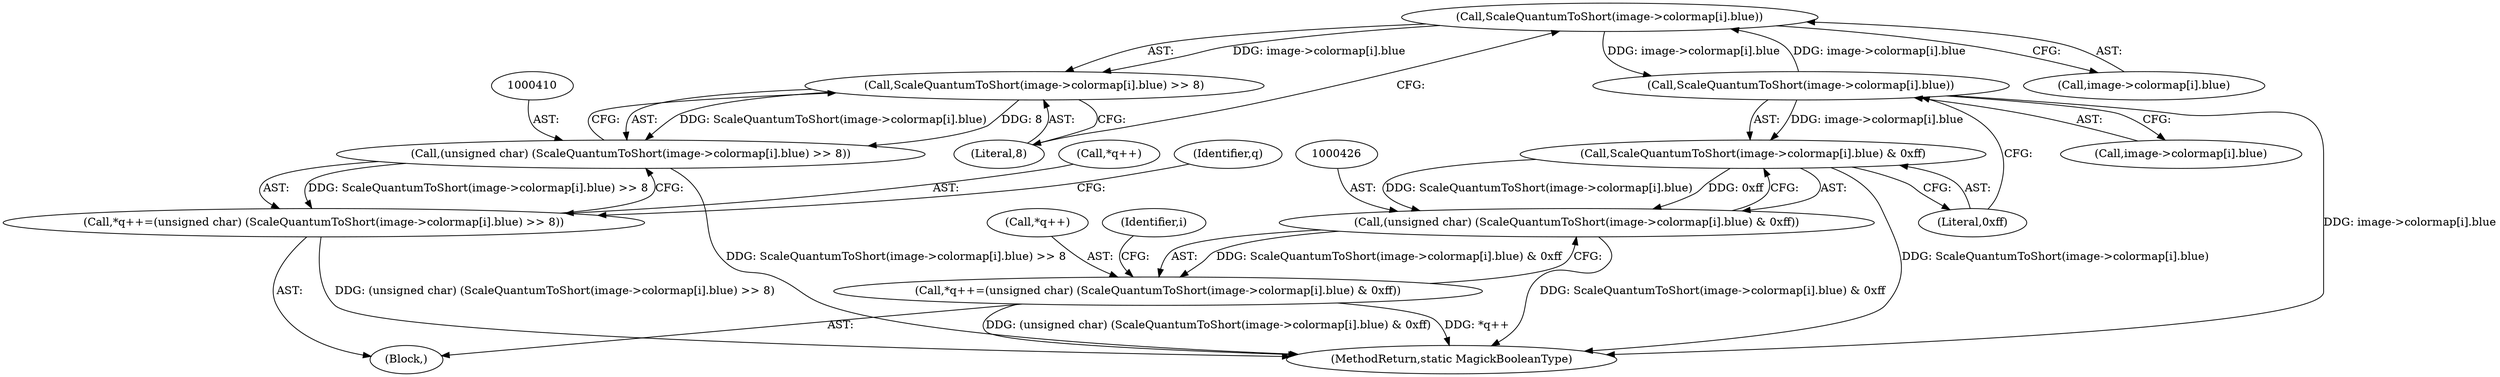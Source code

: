 digraph "1_ImageMagick_6233ef75bb973745ab1092b59aea8fe316f09074@array" {
"1000412" [label="(Call,ScaleQuantumToShort(image->colormap[i].blue))"];
"1000428" [label="(Call,ScaleQuantumToShort(image->colormap[i].blue))"];
"1000412" [label="(Call,ScaleQuantumToShort(image->colormap[i].blue))"];
"1000411" [label="(Call,ScaleQuantumToShort(image->colormap[i].blue) >> 8)"];
"1000409" [label="(Call,(unsigned char) (ScaleQuantumToShort(image->colormap[i].blue) >> 8))"];
"1000405" [label="(Call,*q++=(unsigned char) (ScaleQuantumToShort(image->colormap[i].blue) >> 8))"];
"1000427" [label="(Call,ScaleQuantumToShort(image->colormap[i].blue) & 0xff)"];
"1000425" [label="(Call,(unsigned char) (ScaleQuantumToShort(image->colormap[i].blue) & 0xff))"];
"1000421" [label="(Call,*q++=(unsigned char) (ScaleQuantumToShort(image->colormap[i].blue) & 0xff))"];
"1000420" [label="(Literal,8)"];
"1000340" [label="(Block,)"];
"1000411" [label="(Call,ScaleQuantumToShort(image->colormap[i].blue) >> 8)"];
"1000427" [label="(Call,ScaleQuantumToShort(image->colormap[i].blue) & 0xff)"];
"1000405" [label="(Call,*q++=(unsigned char) (ScaleQuantumToShort(image->colormap[i].blue) >> 8))"];
"1000424" [label="(Identifier,q)"];
"1000422" [label="(Call,*q++)"];
"1000561" [label="(MethodReturn,static MagickBooleanType)"];
"1000409" [label="(Call,(unsigned char) (ScaleQuantumToShort(image->colormap[i].blue) >> 8))"];
"1000429" [label="(Call,image->colormap[i].blue)"];
"1000339" [label="(Identifier,i)"];
"1000425" [label="(Call,(unsigned char) (ScaleQuantumToShort(image->colormap[i].blue) & 0xff))"];
"1000421" [label="(Call,*q++=(unsigned char) (ScaleQuantumToShort(image->colormap[i].blue) & 0xff))"];
"1000406" [label="(Call,*q++)"];
"1000428" [label="(Call,ScaleQuantumToShort(image->colormap[i].blue))"];
"1000436" [label="(Literal,0xff)"];
"1000413" [label="(Call,image->colormap[i].blue)"];
"1000412" [label="(Call,ScaleQuantumToShort(image->colormap[i].blue))"];
"1000412" -> "1000411"  [label="AST: "];
"1000412" -> "1000413"  [label="CFG: "];
"1000413" -> "1000412"  [label="AST: "];
"1000420" -> "1000412"  [label="CFG: "];
"1000412" -> "1000411"  [label="DDG: image->colormap[i].blue"];
"1000428" -> "1000412"  [label="DDG: image->colormap[i].blue"];
"1000412" -> "1000428"  [label="DDG: image->colormap[i].blue"];
"1000428" -> "1000427"  [label="AST: "];
"1000428" -> "1000429"  [label="CFG: "];
"1000429" -> "1000428"  [label="AST: "];
"1000436" -> "1000428"  [label="CFG: "];
"1000428" -> "1000561"  [label="DDG: image->colormap[i].blue"];
"1000428" -> "1000427"  [label="DDG: image->colormap[i].blue"];
"1000411" -> "1000409"  [label="AST: "];
"1000411" -> "1000420"  [label="CFG: "];
"1000420" -> "1000411"  [label="AST: "];
"1000409" -> "1000411"  [label="CFG: "];
"1000411" -> "1000409"  [label="DDG: ScaleQuantumToShort(image->colormap[i].blue)"];
"1000411" -> "1000409"  [label="DDG: 8"];
"1000409" -> "1000405"  [label="AST: "];
"1000410" -> "1000409"  [label="AST: "];
"1000405" -> "1000409"  [label="CFG: "];
"1000409" -> "1000561"  [label="DDG: ScaleQuantumToShort(image->colormap[i].blue) >> 8"];
"1000409" -> "1000405"  [label="DDG: ScaleQuantumToShort(image->colormap[i].blue) >> 8"];
"1000405" -> "1000340"  [label="AST: "];
"1000406" -> "1000405"  [label="AST: "];
"1000424" -> "1000405"  [label="CFG: "];
"1000405" -> "1000561"  [label="DDG: (unsigned char) (ScaleQuantumToShort(image->colormap[i].blue) >> 8)"];
"1000427" -> "1000425"  [label="AST: "];
"1000427" -> "1000436"  [label="CFG: "];
"1000436" -> "1000427"  [label="AST: "];
"1000425" -> "1000427"  [label="CFG: "];
"1000427" -> "1000561"  [label="DDG: ScaleQuantumToShort(image->colormap[i].blue)"];
"1000427" -> "1000425"  [label="DDG: ScaleQuantumToShort(image->colormap[i].blue)"];
"1000427" -> "1000425"  [label="DDG: 0xff"];
"1000425" -> "1000421"  [label="AST: "];
"1000426" -> "1000425"  [label="AST: "];
"1000421" -> "1000425"  [label="CFG: "];
"1000425" -> "1000561"  [label="DDG: ScaleQuantumToShort(image->colormap[i].blue) & 0xff"];
"1000425" -> "1000421"  [label="DDG: ScaleQuantumToShort(image->colormap[i].blue) & 0xff"];
"1000421" -> "1000340"  [label="AST: "];
"1000422" -> "1000421"  [label="AST: "];
"1000339" -> "1000421"  [label="CFG: "];
"1000421" -> "1000561"  [label="DDG: *q++"];
"1000421" -> "1000561"  [label="DDG: (unsigned char) (ScaleQuantumToShort(image->colormap[i].blue) & 0xff)"];
}
